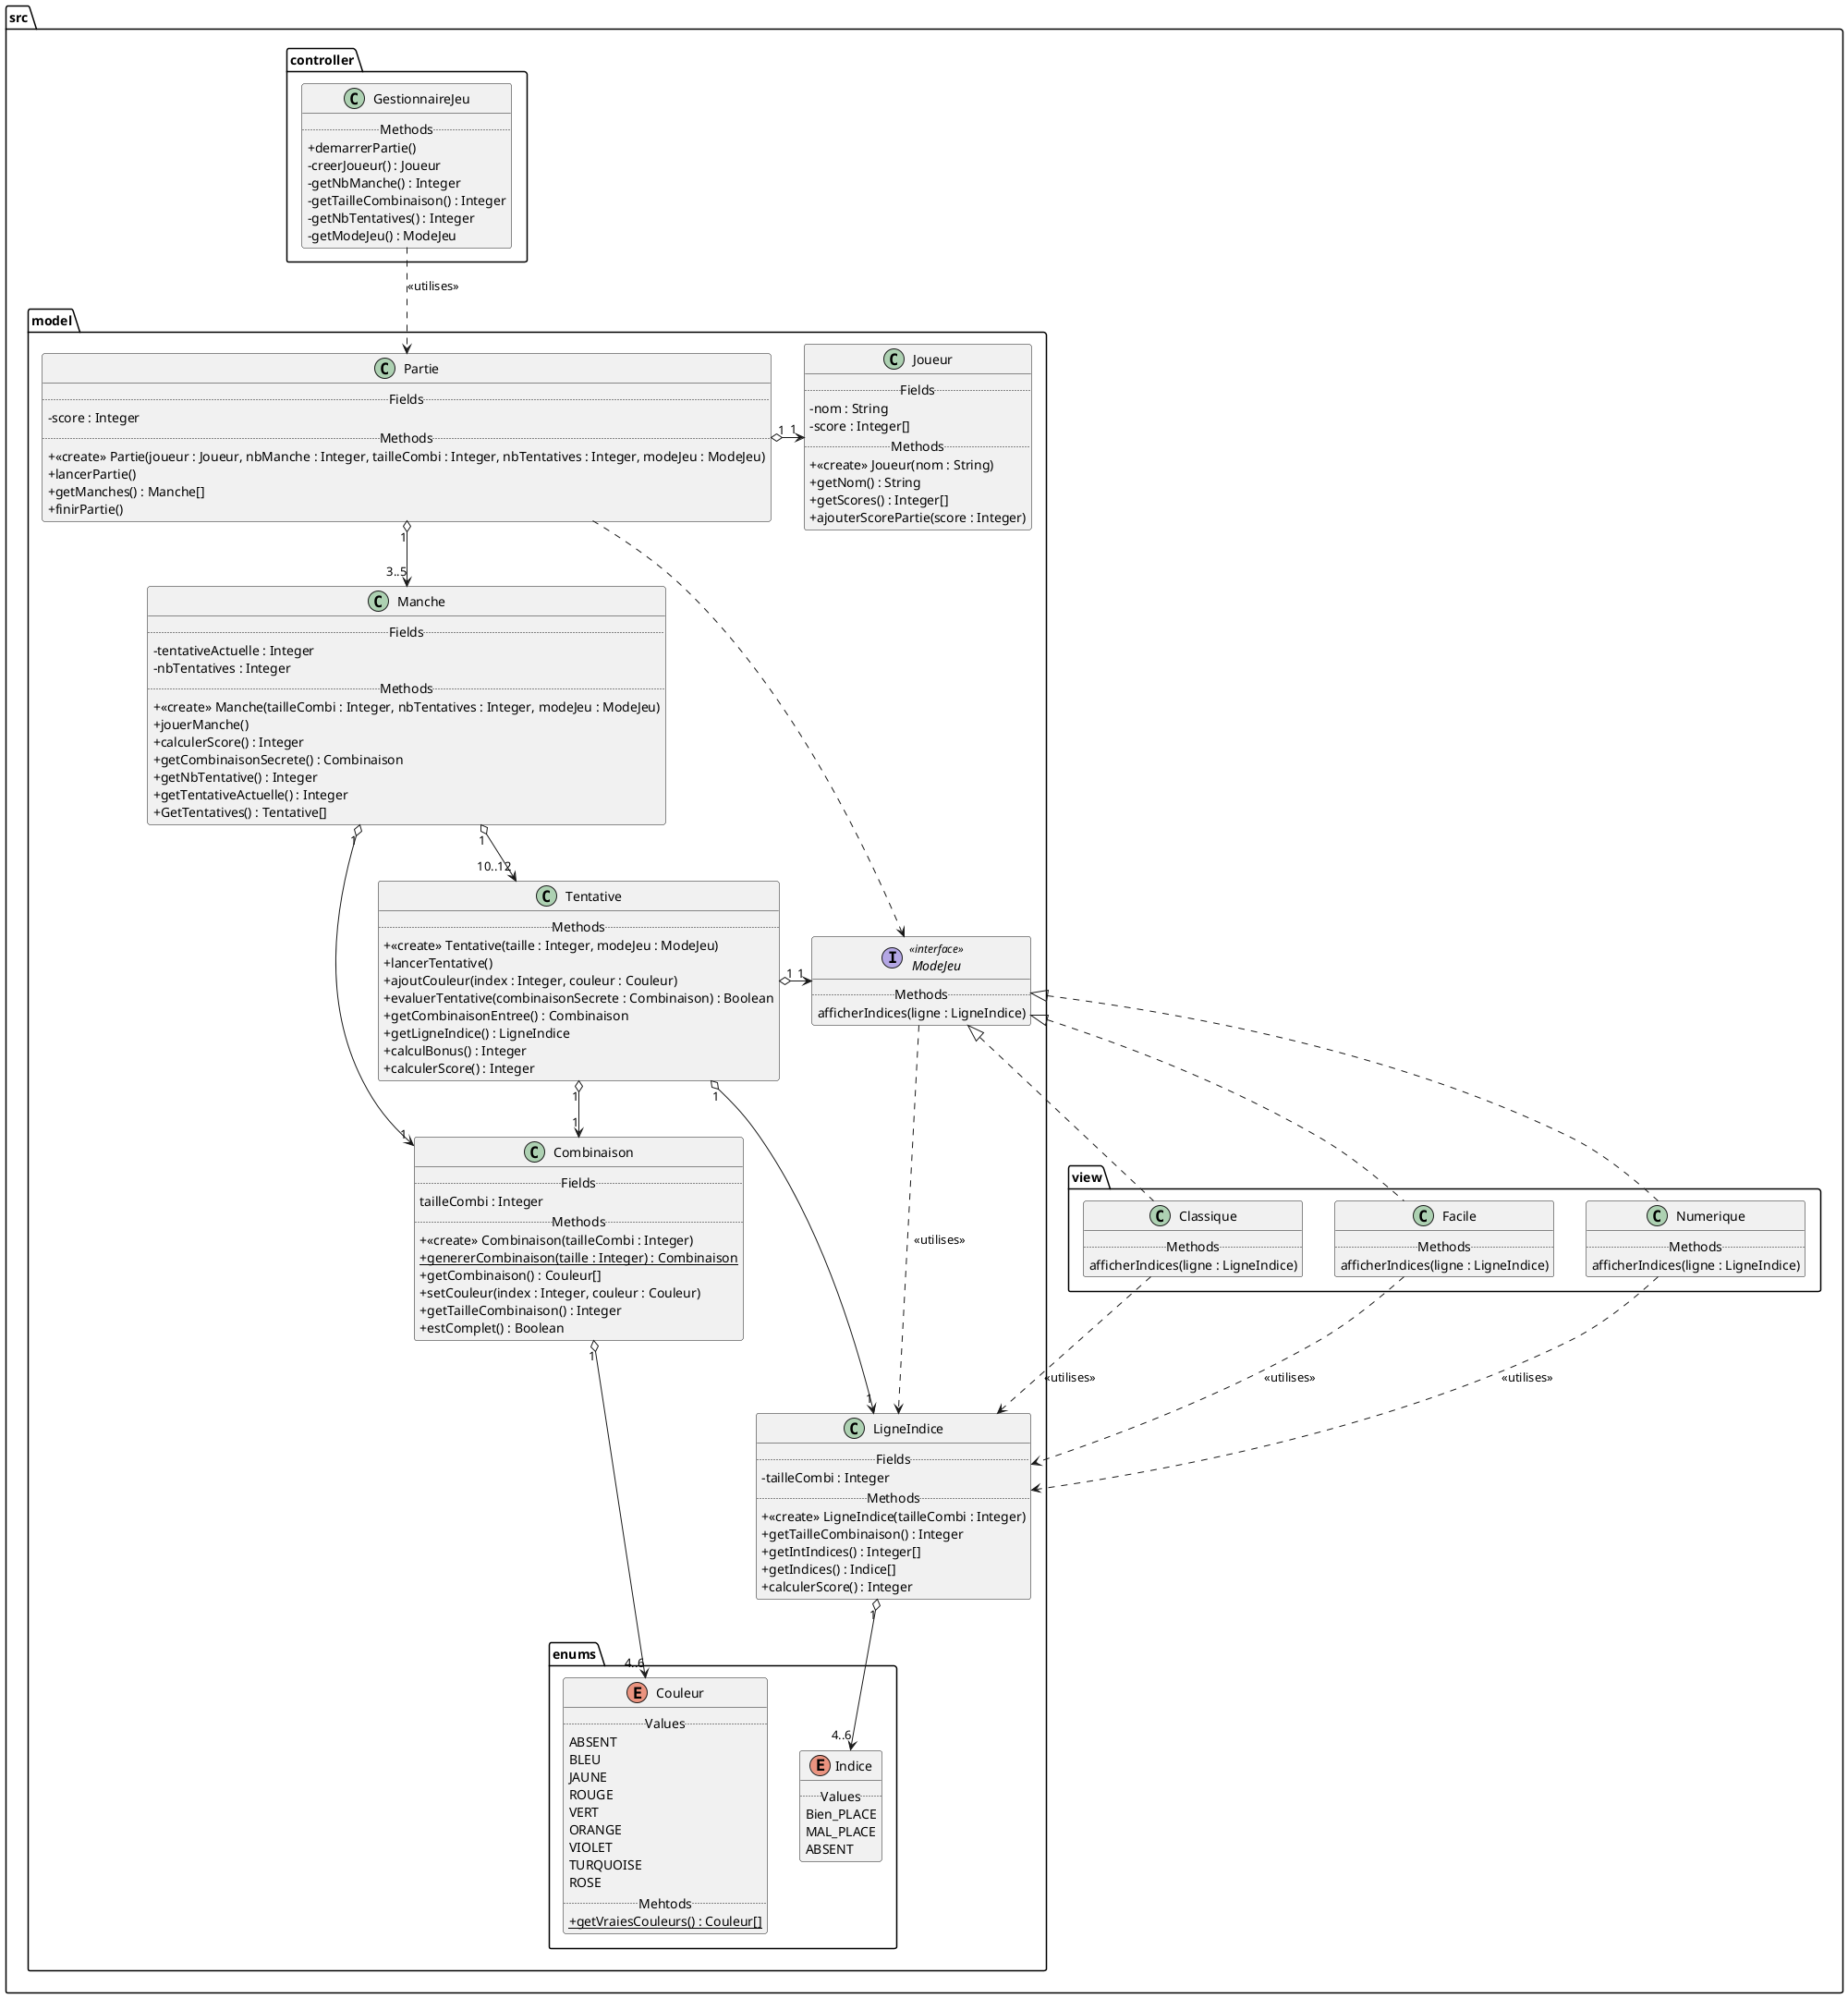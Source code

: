 @startuml
skinparam classAttributeIconSize 0

package src{
    package model{
        package enums{
            enum Couleur{
                ..Values..
                ABSENT
                BLEU
                JAUNE
                ROUGE
                VERT
                ORANGE
                VIOLET
                TURQUOISE
                ROSE
                ..Mehtods..
                + getVraiesCouleurs() : Couleur[] {static}
            }
            enum Indice{
                ..Values..
                Bien_PLACE
                MAL_PLACE
                ABSENT
            }
        }
        class Combinaison{
            ..Fields..
            tailleCombi : Integer
            ..Methods..
            + <<create>> Combinaison(tailleCombi : Integer)
            + genererCombinaison(taille : Integer) : Combinaison {static}
            + getCombinaison() : Couleur[]
            + setCouleur(index : Integer, couleur : Couleur)
            + getTailleCombinaison() : Integer
            + estComplet() : Boolean
        }
        class Joueur{
            ..Fields..
            - nom : String
            - score : Integer[]
            ..Methods..
            + <<create>> Joueur(nom : String)
            + getNom() : String
            + getScores() : Integer[]
            + ajouterScorePartie(score : Integer)
        }
        class LigneIndice{
            ..Fields..
            - tailleCombi : Integer
            ..Methods..
            + <<create>> LigneIndice(tailleCombi : Integer)
            + getTailleCombinaison() : Integer
            + getIntIndices() : Integer[]
            + getIndices() : Indice[]
            + calculerScore() : Integer
        }
        class Manche{
            ..Fields..
            - tentativeActuelle : Integer
            - nbTentatives : Integer
            ..Methods..
            + <<create>> Manche(tailleCombi : Integer, nbTentatives : Integer, modeJeu : ModeJeu)
            + jouerManche()
            + calculerScore() : Integer
            + getCombinaisonSecrete() : Combinaison
            + getNbTentative() : Integer
            + getTentativeActuelle() : Integer
            + GetTentatives() : Tentative[]
        }
        interface ModeJeu <<interface>>{
            ..Methods..
            afficherIndices(ligne : LigneIndice)
        }
        class Partie{
            ..Fields..
            - score : Integer
            ..Methods..
            + <<create>> Partie(joueur : Joueur, nbManche : Integer, tailleCombi : Integer, nbTentatives : Integer, modeJeu : ModeJeu)
            + lancerPartie()
            + getManches() : Manche[]
            + finirPartie()
        }
        class Tentative{
            ..Methods..
            + <<create>> Tentative(taille : Integer, modeJeu : ModeJeu)
            + lancerTentative()
            + ajoutCouleur(index : Integer, couleur : Couleur)
            + evaluerTentative(combinaisonSecrete : Combinaison) : Boolean
            + getCombinaisonEntree() : Combinaison
            + getLigneIndice() : LigneIndice
            + calculBonus() : Integer
            + calculerScore() : Integer
        }
    }
    package view{
        class Classique{
            ..Methods..
            afficherIndices(ligne : LigneIndice)
        }
        class Facile{
            ..Methods..
            afficherIndices(ligne : LigneIndice)
        }
        class Numerique{
            ..Methods..
            afficherIndices(ligne : LigneIndice)
        }
    }
    package controller{
        class GestionnaireJeu{
            ..Methods..
            + demarrerPartie()
            - creerJoueur() : Joueur
            - getNbManche() : Integer
            - getTailleCombinaison() : Integer
            - getNbTentatives() : Integer
            - getModeJeu() : ModeJeu
        }
    }
}

src.controller.GestionnaireJeu ..> src.model.Partie : <<utilises>>


src.model.Combinaison "1" o--> "4..6" src.model.enums.Couleur

src.model.LigneIndice "1" o--> "4..6" src.model.enums.Indice

src.model.Manche "1" o--> "10..12" src.model.Tentative
src.model.Manche "1" o--> "1" src.model.Combinaison

src.model.ModeJeu ...> src.model.LigneIndice : <<utilises>>
src.model.ModeJeu <|.. src.view.Classique
src.model.ModeJeu <|.. src.view.Facile
src.model.ModeJeu <|.. src.view.Numerique

src.model.Partie "1" o-> "1" src.model.Joueur
src.model.Partie "1" o--> "3..5" src.model.Manche
src.model.Partie .> src.model.ModeJeu

src.model.Tentative "1" o--> "1" src.model.Combinaison
src.model.Tentative "1" o--> "1" src.model.LigneIndice
src.model.Tentative "1" o-> "1" src.model.ModeJeu


src.view.Classique ..> src.model.LigneIndice : <<utilises>>
src.view.Facile ..> src.model.LigneIndice : <<utilises>>
src.view.Numerique ..> src.model.LigneIndice : <<utilises>>

@enduml